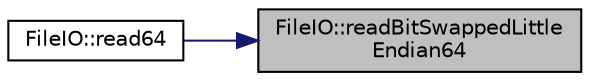 digraph "FileIO::readBitSwappedLittleEndian64"
{
 // INTERACTIVE_SVG=YES
 // LATEX_PDF_SIZE
  edge [fontname="Helvetica",fontsize="10",labelfontname="Helvetica",labelfontsize="10"];
  node [fontname="Helvetica",fontsize="10",shape=record];
  rankdir="RL";
  Node1 [label="FileIO::readBitSwappedLittle\lEndian64",height=0.2,width=0.4,color="black", fillcolor="grey75", style="filled", fontcolor="black",tooltip=" "];
  Node1 -> Node2 [dir="back",color="midnightblue",fontsize="10",style="solid",fontname="Helvetica"];
  Node2 [label="FileIO::read64",height=0.2,width=0.4,color="black", fillcolor="white", style="filled",URL="$namespaceFileIO.html#af28bb2b6e0ab2ebda1786875326f559e",tooltip=" "];
}
